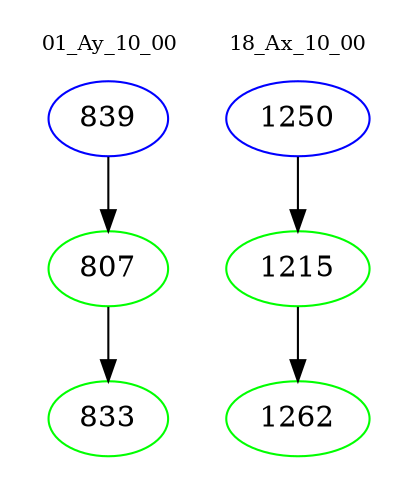 digraph{
subgraph cluster_0 {
color = white
label = "01_Ay_10_00";
fontsize=10;
T0_839 [label="839", color="blue"]
T0_839 -> T0_807 [color="black"]
T0_807 [label="807", color="green"]
T0_807 -> T0_833 [color="black"]
T0_833 [label="833", color="green"]
}
subgraph cluster_1 {
color = white
label = "18_Ax_10_00";
fontsize=10;
T1_1250 [label="1250", color="blue"]
T1_1250 -> T1_1215 [color="black"]
T1_1215 [label="1215", color="green"]
T1_1215 -> T1_1262 [color="black"]
T1_1262 [label="1262", color="green"]
}
}
